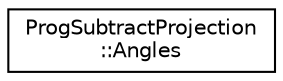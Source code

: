 digraph "Graphical Class Hierarchy"
{
  edge [fontname="Helvetica",fontsize="10",labelfontname="Helvetica",labelfontsize="10"];
  node [fontname="Helvetica",fontsize="10",shape=record];
  rankdir="LR";
  Node0 [label="ProgSubtractProjection\l::Angles",height=0.2,width=0.4,color="black", fillcolor="white", style="filled",URL="$structProgSubtractProjection_1_1Angles.html"];
}
